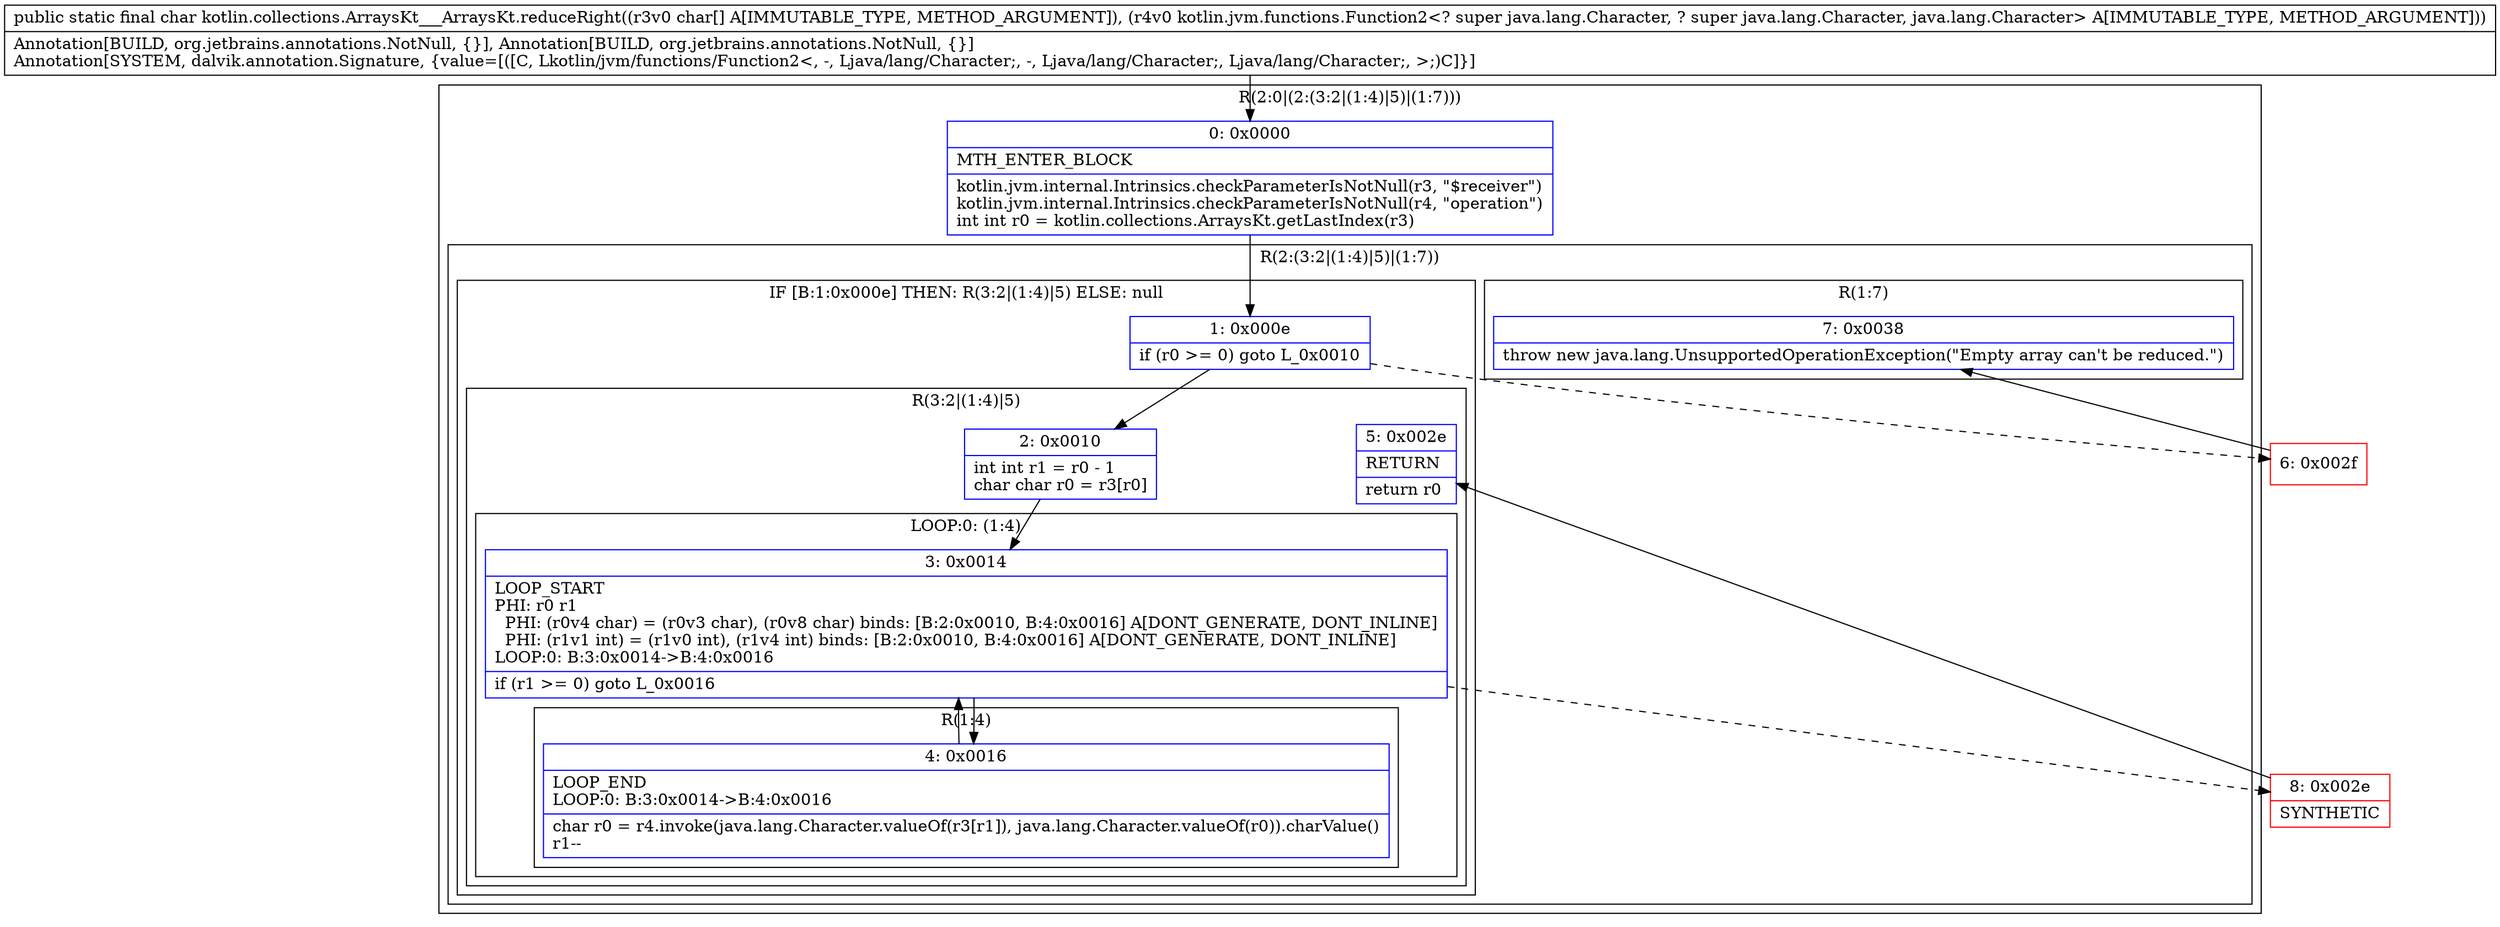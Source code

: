 digraph "CFG forkotlin.collections.ArraysKt___ArraysKt.reduceRight([CLkotlin\/jvm\/functions\/Function2;)C" {
subgraph cluster_Region_88489090 {
label = "R(2:0|(2:(3:2|(1:4)|5)|(1:7)))";
node [shape=record,color=blue];
Node_0 [shape=record,label="{0\:\ 0x0000|MTH_ENTER_BLOCK\l|kotlin.jvm.internal.Intrinsics.checkParameterIsNotNull(r3, \"$receiver\")\lkotlin.jvm.internal.Intrinsics.checkParameterIsNotNull(r4, \"operation\")\lint int r0 = kotlin.collections.ArraysKt.getLastIndex(r3)\l}"];
subgraph cluster_Region_818132279 {
label = "R(2:(3:2|(1:4)|5)|(1:7))";
node [shape=record,color=blue];
subgraph cluster_IfRegion_420530923 {
label = "IF [B:1:0x000e] THEN: R(3:2|(1:4)|5) ELSE: null";
node [shape=record,color=blue];
Node_1 [shape=record,label="{1\:\ 0x000e|if (r0 \>= 0) goto L_0x0010\l}"];
subgraph cluster_Region_206096416 {
label = "R(3:2|(1:4)|5)";
node [shape=record,color=blue];
Node_2 [shape=record,label="{2\:\ 0x0010|int int r1 = r0 \- 1\lchar char r0 = r3[r0]\l}"];
subgraph cluster_LoopRegion_651859253 {
label = "LOOP:0: (1:4)";
node [shape=record,color=blue];
Node_3 [shape=record,label="{3\:\ 0x0014|LOOP_START\lPHI: r0 r1 \l  PHI: (r0v4 char) = (r0v3 char), (r0v8 char) binds: [B:2:0x0010, B:4:0x0016] A[DONT_GENERATE, DONT_INLINE]\l  PHI: (r1v1 int) = (r1v0 int), (r1v4 int) binds: [B:2:0x0010, B:4:0x0016] A[DONT_GENERATE, DONT_INLINE]\lLOOP:0: B:3:0x0014\-\>B:4:0x0016\l|if (r1 \>= 0) goto L_0x0016\l}"];
subgraph cluster_Region_306974528 {
label = "R(1:4)";
node [shape=record,color=blue];
Node_4 [shape=record,label="{4\:\ 0x0016|LOOP_END\lLOOP:0: B:3:0x0014\-\>B:4:0x0016\l|char r0 = r4.invoke(java.lang.Character.valueOf(r3[r1]), java.lang.Character.valueOf(r0)).charValue()\lr1\-\-\l}"];
}
}
Node_5 [shape=record,label="{5\:\ 0x002e|RETURN\l|return r0\l}"];
}
}
subgraph cluster_Region_97559331 {
label = "R(1:7)";
node [shape=record,color=blue];
Node_7 [shape=record,label="{7\:\ 0x0038|throw new java.lang.UnsupportedOperationException(\"Empty array can't be reduced.\")\l}"];
}
}
}
Node_6 [shape=record,color=red,label="{6\:\ 0x002f}"];
Node_8 [shape=record,color=red,label="{8\:\ 0x002e|SYNTHETIC\l}"];
MethodNode[shape=record,label="{public static final char kotlin.collections.ArraysKt___ArraysKt.reduceRight((r3v0 char[] A[IMMUTABLE_TYPE, METHOD_ARGUMENT]), (r4v0 kotlin.jvm.functions.Function2\<? super java.lang.Character, ? super java.lang.Character, java.lang.Character\> A[IMMUTABLE_TYPE, METHOD_ARGUMENT]))  | Annotation[BUILD, org.jetbrains.annotations.NotNull, \{\}], Annotation[BUILD, org.jetbrains.annotations.NotNull, \{\}]\lAnnotation[SYSTEM, dalvik.annotation.Signature, \{value=[([C, Lkotlin\/jvm\/functions\/Function2\<, \-, Ljava\/lang\/Character;, \-, Ljava\/lang\/Character;, Ljava\/lang\/Character;, \>;)C]\}]\l}"];
MethodNode -> Node_0;
Node_0 -> Node_1;
Node_1 -> Node_2;
Node_1 -> Node_6[style=dashed];
Node_2 -> Node_3;
Node_3 -> Node_4;
Node_3 -> Node_8[style=dashed];
Node_4 -> Node_3;
Node_6 -> Node_7;
Node_8 -> Node_5;
}

